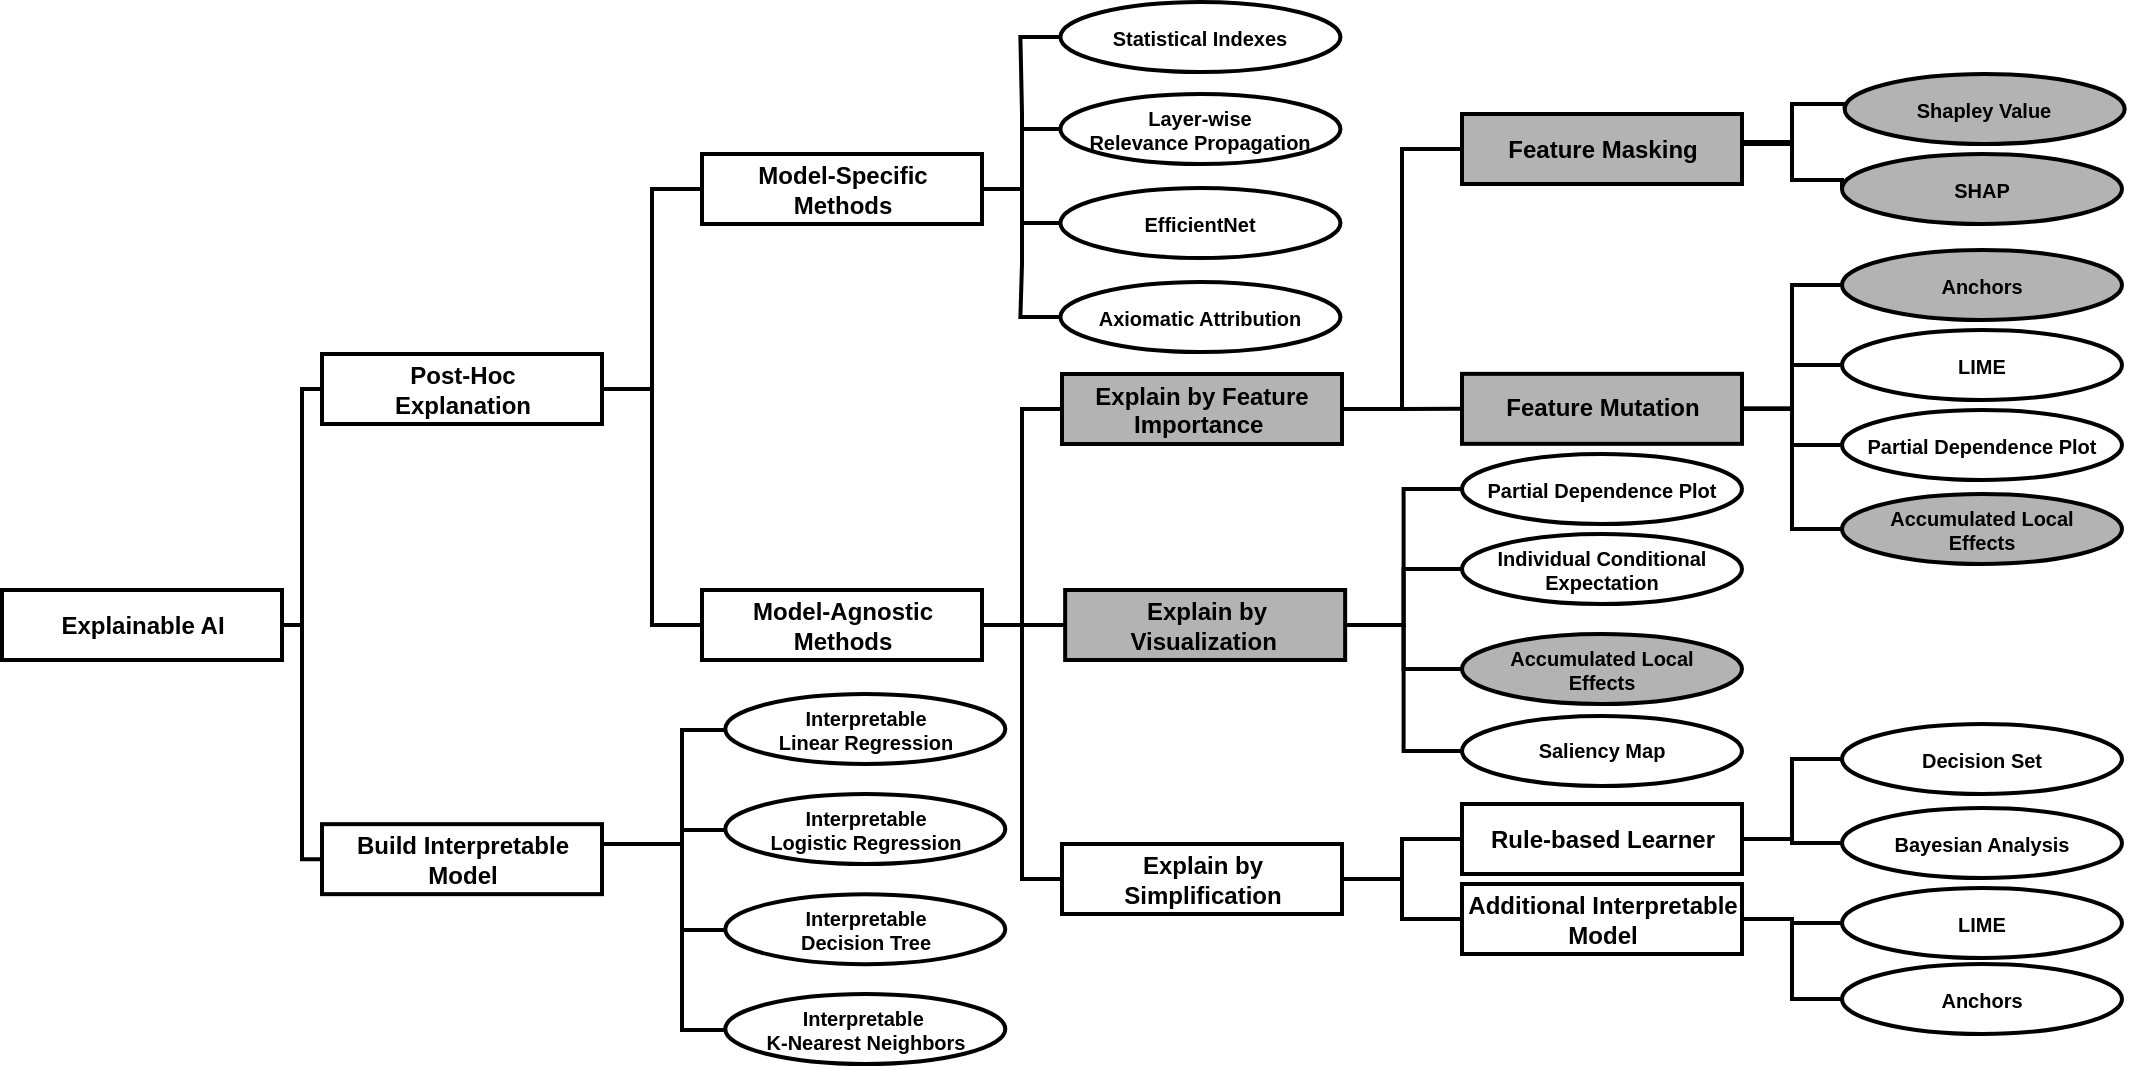 <mxfile scale="20" border="0">
    <diagram id="fUU3eTQK2Krqb0j5PKWN" name="Page-1">
        <mxGraphModel dx="286" dy="760" grid="1" gridSize="10" guides="1" tooltips="1" connect="1" arrows="1" fold="1" page="1" pageScale="1" pageWidth="827" pageHeight="1169" math="0" shadow="0">
            <root>
                <mxCell id="0"/>
                <mxCell id="1" parent="0"/>
                <mxCell id="xde6bj1MVYbyTkNECEby-103" value="Explainable AI" style="rounded=0;fontSize=12;html=1;strokeColor=default;strokeWidth=2;fillColor=none;fontStyle=1" parent="1" vertex="1">
                    <mxGeometry x="1040" y="538" width="140" height="35" as="geometry"/>
                </mxCell>
                <mxCell id="xde6bj1MVYbyTkNECEby-104" value="" style="rounded=0;orthogonalLoop=1;jettySize=auto;exitX=1;exitY=0.5;exitDx=0;exitDy=0;entryX=0;entryY=0.5;entryDx=0;entryDy=0;endArrow=none;endFill=0;fontSize=10;html=1;edgeStyle=orthogonalEdgeStyle;strokeColor=default;strokeWidth=2;fontStyle=1" parent="1" source="xde6bj1MVYbyTkNECEby-106" target="xde6bj1MVYbyTkNECEby-111" edge="1">
                    <mxGeometry relative="1" as="geometry"/>
                </mxCell>
                <mxCell id="xde6bj1MVYbyTkNECEby-105" value="" style="rounded=0;orthogonalLoop=1;jettySize=auto;exitX=1;exitY=0.5;exitDx=0;exitDy=0;entryX=0;entryY=0.5;entryDx=0;entryDy=0;endArrow=none;endFill=0;fontSize=10;html=1;edgeStyle=orthogonalEdgeStyle;fontStyle=1;strokeColor=default;strokeWidth=2;" parent="1" source="xde6bj1MVYbyTkNECEby-106" target="xde6bj1MVYbyTkNECEby-116" edge="1">
                    <mxGeometry relative="1" as="geometry"/>
                </mxCell>
                <mxCell id="xde6bj1MVYbyTkNECEby-106" value="Post-Hoc&lt;br&gt;Explanation" style="rounded=0;fontSize=12;html=1;strokeColor=default;strokeWidth=2;fillColor=none;fontStyle=1" parent="1" vertex="1">
                    <mxGeometry x="1200" y="420" width="140" height="35" as="geometry"/>
                </mxCell>
                <mxCell id="xde6bj1MVYbyTkNECEby-107" value="" style="rounded=0;orthogonalLoop=1;jettySize=auto;exitX=1;exitY=0.5;exitDx=0;exitDy=0;entryX=0;entryY=0.5;entryDx=0;entryDy=0;endArrow=none;endFill=0;fontSize=10;html=1;edgeStyle=orthogonalEdgeStyle;strokeColor=default;strokeWidth=2;fontStyle=1" parent="1" source="xde6bj1MVYbyTkNECEby-111" target="xde6bj1MVYbyTkNECEby-135" edge="1">
                    <mxGeometry relative="1" as="geometry"/>
                </mxCell>
                <mxCell id="xde6bj1MVYbyTkNECEby-108" value="" style="rounded=0;orthogonalLoop=1;jettySize=auto;exitX=1;exitY=0.5;exitDx=0;exitDy=0;entryX=0;entryY=0.5;entryDx=0;entryDy=0;endArrow=none;endFill=0;fontSize=10;html=1;edgeStyle=orthogonalEdgeStyle;strokeColor=default;strokeWidth=2;fontStyle=1" parent="1" source="xde6bj1MVYbyTkNECEby-111" target="xde6bj1MVYbyTkNECEby-136" edge="1">
                    <mxGeometry relative="1" as="geometry"/>
                </mxCell>
                <mxCell id="xde6bj1MVYbyTkNECEby-109" value="" style="rounded=0;orthogonalLoop=1;jettySize=auto;exitX=1;exitY=0.5;exitDx=0;exitDy=0;entryX=0;entryY=0.5;entryDx=0;entryDy=0;endArrow=none;endFill=0;fontSize=10;html=1;edgeStyle=orthogonalEdgeStyle;strokeColor=default;strokeWidth=2;fontStyle=1" parent="1" source="xde6bj1MVYbyTkNECEby-111" target="xde6bj1MVYbyTkNECEby-137" edge="1">
                    <mxGeometry relative="1" as="geometry"/>
                </mxCell>
                <mxCell id="xde6bj1MVYbyTkNECEby-110" value="" style="rounded=0;orthogonalLoop=1;jettySize=auto;exitX=1;exitY=0.5;exitDx=0;exitDy=0;entryX=0;entryY=0.5;entryDx=0;entryDy=0;endArrow=none;endFill=0;fontSize=10;html=1;edgeStyle=orthogonalEdgeStyle;strokeColor=default;strokeWidth=2;fontStyle=1" parent="1" source="xde6bj1MVYbyTkNECEby-111" target="xde6bj1MVYbyTkNECEby-138" edge="1">
                    <mxGeometry relative="1" as="geometry"/>
                </mxCell>
                <mxCell id="xde6bj1MVYbyTkNECEby-111" value="Model-Specific &lt;br&gt;Methods" style="rounded=0;fontSize=12;html=1;strokeColor=default;strokeWidth=2;fillColor=none;fontStyle=1" parent="1" vertex="1">
                    <mxGeometry x="1390" y="320" width="140" height="35" as="geometry"/>
                </mxCell>
                <mxCell id="xde6bj1MVYbyTkNECEby-112" value="Build Interpretable &lt;br&gt;Model" style="rounded=0;fontSize=12;html=1;strokeColor=default;strokeWidth=2;fillColor=none;fontStyle=1" parent="1" vertex="1">
                    <mxGeometry x="1200" y="655.08" width="140" height="35" as="geometry"/>
                </mxCell>
                <mxCell id="xde6bj1MVYbyTkNECEby-113" value="" style="rounded=0;orthogonalLoop=1;jettySize=auto;exitX=1;exitY=0.5;exitDx=0;exitDy=0;entryX=0;entryY=0.5;entryDx=0;entryDy=0;endArrow=none;endFill=0;fontSize=10;html=1;edgeStyle=orthogonalEdgeStyle;strokeColor=default;strokeWidth=2;fontStyle=1" parent="1" source="xde6bj1MVYbyTkNECEby-116" target="xde6bj1MVYbyTkNECEby-119" edge="1">
                    <mxGeometry relative="1" as="geometry"/>
                </mxCell>
                <mxCell id="xde6bj1MVYbyTkNECEby-114" value="" style="rounded=0;orthogonalLoop=1;jettySize=auto;exitX=1;exitY=0.5;exitDx=0;exitDy=0;entryX=0;entryY=0.5;entryDx=0;entryDy=0;endArrow=none;endFill=0;fontSize=10;html=1;edgeStyle=orthogonalEdgeStyle;strokeColor=default;strokeWidth=2;fontStyle=1" parent="1" source="xde6bj1MVYbyTkNECEby-116" target="xde6bj1MVYbyTkNECEby-117" edge="1">
                    <mxGeometry relative="1" as="geometry"/>
                </mxCell>
                <mxCell id="xde6bj1MVYbyTkNECEby-115" value="" style="rounded=0;orthogonalLoop=1;jettySize=auto;exitX=1;exitY=0.5;exitDx=0;exitDy=0;entryX=0;entryY=0.5;entryDx=0;entryDy=0;endArrow=none;endFill=0;fontSize=10;html=1;edgeStyle=orthogonalEdgeStyle;strokeColor=default;strokeWidth=2;fontStyle=1" parent="1" source="xde6bj1MVYbyTkNECEby-116" target="xde6bj1MVYbyTkNECEby-118" edge="1">
                    <mxGeometry relative="1" as="geometry"/>
                </mxCell>
                <mxCell id="xde6bj1MVYbyTkNECEby-116" value="Model-Agnostic &lt;br&gt;Methods" style="rounded=0;fontSize=12;html=1;strokeColor=default;strokeWidth=2;fillColor=none;fontStyle=1" parent="1" vertex="1">
                    <mxGeometry x="1390" y="538" width="140" height="35" as="geometry"/>
                </mxCell>
                <mxCell id="xde6bj1MVYbyTkNECEby-117" value="Explain by &lt;br&gt;Simplification" style="rounded=0;fontSize=12;html=1;strokeColor=default;strokeWidth=2;fillColor=none;fontStyle=1" parent="1" vertex="1">
                    <mxGeometry x="1570" y="665" width="140" height="35" as="geometry"/>
                </mxCell>
                <mxCell id="xde6bj1MVYbyTkNECEby-118" value="Explain by Feature &#10;Importance " style="rounded=0;fontSize=12;gradientColor=none;fillColor=#B3B3B3;fontStyle=1;labelBorderColor=none;labelBackgroundColor=none;strokeColor=default;strokeWidth=2;" parent="1" vertex="1">
                    <mxGeometry x="1570" y="430" width="140" height="35" as="geometry"/>
                </mxCell>
                <mxCell id="xde6bj1MVYbyTkNECEby-119" value="Explain by &lt;br&gt;Visualization&amp;nbsp;" style="rounded=0;fontSize=12;html=1;strokeColor=default;strokeWidth=2;fillColor=#B3B3B3;fontStyle=1" parent="1" vertex="1">
                    <mxGeometry x="1571.58" y="538" width="140" height="35" as="geometry"/>
                </mxCell>
                <mxCell id="xde6bj1MVYbyTkNECEby-121" value="" style="rounded=0;orthogonalLoop=1;jettySize=auto;exitX=1;exitY=0.5;exitDx=0;exitDy=0;entryX=0;entryY=0.5;entryDx=0;entryDy=0;endArrow=none;endFill=0;fontSize=10;html=1;edgeStyle=orthogonalEdgeStyle;strokeColor=default;strokeWidth=2;fontStyle=1" parent="1" source="xde6bj1MVYbyTkNECEby-122" target="xde6bj1MVYbyTkNECEby-144" edge="1">
                    <mxGeometry relative="1" as="geometry">
                        <Array as="points">
                            <mxPoint x="1935" y="315"/>
                            <mxPoint x="1935" y="333"/>
                        </Array>
                    </mxGeometry>
                </mxCell>
                <mxCell id="xde6bj1MVYbyTkNECEby-122" value="Feature Masking" style="rounded=0;fontSize=12;html=1;gradientColor=none;fillColor=#B3B3B3;fontStyle=1;labelBorderColor=none;labelBackgroundColor=none;strokeColor=default;strokeWidth=2;" parent="1" vertex="1">
                    <mxGeometry x="1770" y="300" width="140" height="35" as="geometry"/>
                </mxCell>
                <mxCell id="xde6bj1MVYbyTkNECEby-123" value="" style="rounded=0;orthogonalLoop=1;jettySize=auto;exitX=1;exitY=0.5;exitDx=0;exitDy=0;entryX=0;entryY=0.5;entryDx=0;entryDy=0;endArrow=none;endFill=0;fontSize=10;html=1;edgeStyle=orthogonalEdgeStyle;strokeColor=default;strokeWidth=2;fontStyle=1" parent="1" source="xde6bj1MVYbyTkNECEby-127" target="xde6bj1MVYbyTkNECEby-169" edge="1">
                    <mxGeometry relative="1" as="geometry"/>
                </mxCell>
                <mxCell id="xde6bj1MVYbyTkNECEby-124" value="" style="rounded=0;orthogonalLoop=1;jettySize=auto;exitX=1;exitY=0.5;exitDx=0;exitDy=0;entryX=0;entryY=0.5;entryDx=0;entryDy=0;endArrow=none;endFill=0;fontSize=10;html=1;edgeStyle=orthogonalEdgeStyle;strokeColor=default;strokeWidth=2;fontStyle=1" parent="1" source="xde6bj1MVYbyTkNECEby-127" target="xde6bj1MVYbyTkNECEby-170" edge="1">
                    <mxGeometry relative="1" as="geometry"/>
                </mxCell>
                <mxCell id="xde6bj1MVYbyTkNECEby-125" value="" style="rounded=0;orthogonalLoop=1;jettySize=auto;exitX=1;exitY=0.5;exitDx=0;exitDy=0;entryX=0;entryY=0.5;entryDx=0;entryDy=0;endArrow=none;endFill=0;fontSize=10;html=1;edgeStyle=orthogonalEdgeStyle;strokeColor=default;strokeWidth=2;fontStyle=1" parent="1" source="xde6bj1MVYbyTkNECEby-127" target="xde6bj1MVYbyTkNECEby-168" edge="1">
                    <mxGeometry relative="1" as="geometry"/>
                </mxCell>
                <mxCell id="Oa-64PtTGQfTfldu2vpg-88" style="rounded=0;orthogonalLoop=1;jettySize=auto;html=1;exitX=1;exitY=0.5;exitDx=0;exitDy=0;entryX=0;entryY=0.5;entryDx=0;entryDy=0;fontSize=12;edgeStyle=orthogonalEdgeStyle;endArrow=none;endFill=0;strokeColor=default;strokeWidth=2;fontStyle=1" parent="1" source="xde6bj1MVYbyTkNECEby-127" target="xde6bj1MVYbyTkNECEby-167" edge="1">
                    <mxGeometry relative="1" as="geometry"/>
                </mxCell>
                <mxCell id="xde6bj1MVYbyTkNECEby-127" value="Feature Mutation" style="rounded=0;fontSize=12;html=1;gradientColor=none;fillColor=#B3B3B3;fontStyle=1;labelBorderColor=none;labelBackgroundColor=none;strokeColor=default;strokeWidth=2;" parent="1" vertex="1">
                    <mxGeometry x="1770" y="429.92" width="140" height="35" as="geometry"/>
                </mxCell>
                <mxCell id="xde6bj1MVYbyTkNECEby-129" value="Rule-based Learner" style="rounded=0;fontSize=12;html=1;strokeColor=default;strokeWidth=2;fillColor=none;fontStyle=1" parent="1" vertex="1">
                    <mxGeometry x="1770" y="645" width="140" height="35" as="geometry"/>
                </mxCell>
                <mxCell id="xde6bj1MVYbyTkNECEby-135" value="Statistical Indexes" style="ellipse;whiteSpace=wrap;html=1;fontSize=10;fillColor=none;strokeColor=default;strokeWidth=2;fontStyle=1" parent="1" vertex="1">
                    <mxGeometry x="1569.22" y="244" width="140" height="35" as="geometry"/>
                </mxCell>
                <mxCell id="xde6bj1MVYbyTkNECEby-136" value="Layer-wise&lt;br style=&quot;font-size: 10px;&quot;&gt;Relevance Propagation " style="ellipse;whiteSpace=wrap;html=1;fontSize=10;fillColor=none;strokeColor=default;strokeWidth=2;fontStyle=1" parent="1" vertex="1">
                    <mxGeometry x="1569.21" y="290" width="140" height="35" as="geometry"/>
                </mxCell>
                <mxCell id="xde6bj1MVYbyTkNECEby-137" value="EfficientNet" style="ellipse;whiteSpace=wrap;html=1;fontSize=10;fillColor=none;strokeColor=default;strokeWidth=2;fontStyle=1" parent="1" vertex="1">
                    <mxGeometry x="1569.22" y="337" width="140" height="35" as="geometry"/>
                </mxCell>
                <mxCell id="xde6bj1MVYbyTkNECEby-138" value="Axiomatic Attribution" style="ellipse;whiteSpace=wrap;html=1;fontSize=10;fillColor=none;strokeColor=default;strokeWidth=2;fontStyle=1" parent="1" vertex="1">
                    <mxGeometry x="1569.21" y="384" width="140" height="35" as="geometry"/>
                </mxCell>
                <mxCell id="xde6bj1MVYbyTkNECEby-140" value="Decision Set" style="ellipse;whiteSpace=wrap;html=1;fontSize=10;strokeColor=default;strokeWidth=2;fillColor=none;fontStyle=1" parent="1" vertex="1">
                    <mxGeometry x="1960" y="605" width="140" height="35" as="geometry"/>
                </mxCell>
                <mxCell id="xde6bj1MVYbyTkNECEby-141" value="Bayesian Analysis" style="ellipse;whiteSpace=wrap;html=1;fontSize=10;strokeColor=default;strokeWidth=2;fillColor=none;fontStyle=1" parent="1" vertex="1">
                    <mxGeometry x="1960" y="647" width="140" height="35" as="geometry"/>
                </mxCell>
                <mxCell id="xde6bj1MVYbyTkNECEby-144" value="SHAP" style="ellipse;whiteSpace=wrap;html=1;fontSize=10;labelBackgroundColor=none;labelBorderColor=none;fontStyle=1;fillColor=#B3B3B3;strokeColor=default;strokeWidth=2;" parent="1" vertex="1">
                    <mxGeometry x="1960" y="320" width="140" height="35" as="geometry"/>
                </mxCell>
                <mxCell id="xde6bj1MVYbyTkNECEby-145" value="Additional Interpretable &lt;br&gt;Model" style="rounded=0;fontSize=12;html=1;strokeColor=default;strokeWidth=2;fillColor=none;fontStyle=1" parent="1" vertex="1">
                    <mxGeometry x="1770" y="685" width="140" height="35" as="geometry"/>
                </mxCell>
                <mxCell id="xde6bj1MVYbyTkNECEby-146" value="LIME" style="ellipse;whiteSpace=wrap;html=1;fontSize=10;strokeColor=default;strokeWidth=2;fillColor=none;fontStyle=1" parent="1" vertex="1">
                    <mxGeometry x="1960" y="687" width="140" height="35" as="geometry"/>
                </mxCell>
                <mxCell id="xde6bj1MVYbyTkNECEby-147" value="Anchors" style="ellipse;whiteSpace=wrap;html=1;fontSize=10;strokeColor=default;strokeWidth=2;fillColor=none;fontStyle=1" parent="1" vertex="1">
                    <mxGeometry x="1960" y="725" width="140" height="35" as="geometry"/>
                </mxCell>
                <mxCell id="xde6bj1MVYbyTkNECEby-148" value="" style="endArrow=none;fontFamily=Helvetica;fontSize=12;fontColor=default;entryX=0;entryY=0.5;entryDx=0;entryDy=0;exitX=1;exitY=0.5;exitDx=0;exitDy=0;rounded=0;html=1;edgeStyle=orthogonalEdgeStyle;strokeColor=default;strokeWidth=2;fontStyle=1" parent="1" source="xde6bj1MVYbyTkNECEby-103" target="xde6bj1MVYbyTkNECEby-106" edge="1">
                    <mxGeometry width="50" height="50" relative="1" as="geometry">
                        <mxPoint x="1180" y="450" as="sourcePoint"/>
                        <mxPoint x="1230" y="400" as="targetPoint"/>
                    </mxGeometry>
                </mxCell>
                <mxCell id="xde6bj1MVYbyTkNECEby-149" value="" style="endArrow=none;fontFamily=Helvetica;fontSize=12;fontColor=default;exitX=1;exitY=0.5;exitDx=0;exitDy=0;entryX=0;entryY=0.5;entryDx=0;entryDy=0;rounded=0;html=1;edgeStyle=orthogonalEdgeStyle;strokeColor=default;strokeWidth=2;fontStyle=1" parent="1" source="xde6bj1MVYbyTkNECEby-103" target="xde6bj1MVYbyTkNECEby-112" edge="1">
                    <mxGeometry width="50" height="50" relative="1" as="geometry">
                        <mxPoint x="1200" y="640" as="sourcePoint"/>
                        <mxPoint x="1250" y="590" as="targetPoint"/>
                    </mxGeometry>
                </mxCell>
                <mxCell id="xde6bj1MVYbyTkNECEby-150" value="" style="endArrow=none;fontFamily=Helvetica;fontSize=10;fontColor=default;entryX=0;entryY=0.5;entryDx=0;entryDy=0;exitX=1;exitY=0.5;exitDx=0;exitDy=0;rounded=0;html=1;edgeStyle=orthogonalEdgeStyle;strokeColor=default;strokeWidth=2;fontStyle=1" parent="1" source="xde6bj1MVYbyTkNECEby-112" target="105" edge="1">
                    <mxGeometry width="50" height="50" relative="1" as="geometry">
                        <mxPoint x="1320" y="650" as="sourcePoint"/>
                        <mxPoint x="1400" y="605" as="targetPoint"/>
                        <Array as="points">
                            <mxPoint x="1340" y="665"/>
                            <mxPoint x="1380" y="665"/>
                            <mxPoint x="1380" y="608"/>
                            <mxPoint x="1402" y="608"/>
                        </Array>
                    </mxGeometry>
                </mxCell>
                <mxCell id="xde6bj1MVYbyTkNECEby-152" value="" style="endArrow=none;fontFamily=Helvetica;fontSize=10;fontColor=default;exitX=1;exitY=0.5;exitDx=0;exitDy=0;rounded=0;html=1;edgeStyle=orthogonalEdgeStyle;strokeColor=default;strokeWidth=2;fontStyle=1;entryX=0;entryY=0.5;entryDx=0;entryDy=0;" parent="1" source="xde6bj1MVYbyTkNECEby-112" target="106" edge="1">
                    <mxGeometry width="50" height="50" relative="1" as="geometry">
                        <mxPoint x="1320" y="780" as="sourcePoint"/>
                        <mxPoint x="1400" y="655" as="targetPoint"/>
                        <Array as="points">
                            <mxPoint x="1340" y="665"/>
                            <mxPoint x="1380" y="665"/>
                            <mxPoint x="1380" y="658"/>
                            <mxPoint x="1402" y="658"/>
                        </Array>
                    </mxGeometry>
                </mxCell>
                <mxCell id="xde6bj1MVYbyTkNECEby-154" value="" style="endArrow=none;fontFamily=Helvetica;fontSize=10;fontColor=default;entryX=0;entryY=0.5;entryDx=0;entryDy=0;exitX=1;exitY=0.5;exitDx=0;exitDy=0;rounded=0;html=1;edgeStyle=orthogonalEdgeStyle;strokeColor=default;strokeWidth=2;fontStyle=1" parent="1" source="xde6bj1MVYbyTkNECEby-119" target="xde6bj1MVYbyTkNECEby-130" edge="1">
                    <mxGeometry width="50" height="50" relative="1" as="geometry">
                        <mxPoint x="1690" y="655" as="sourcePoint"/>
                        <mxPoint x="1740" y="605" as="targetPoint"/>
                    </mxGeometry>
                </mxCell>
                <mxCell id="xde6bj1MVYbyTkNECEby-155" value="" style="endArrow=none;fontFamily=Helvetica;fontSize=10;fontColor=default;entryX=0;entryY=0.5;entryDx=0;entryDy=0;exitX=1;exitY=0.5;exitDx=0;exitDy=0;rounded=0;html=1;edgeStyle=orthogonalEdgeStyle;strokeColor=default;strokeWidth=2;fontStyle=1" parent="1" source="xde6bj1MVYbyTkNECEby-119" target="xde6bj1MVYbyTkNECEby-139" edge="1">
                    <mxGeometry width="50" height="50" relative="1" as="geometry">
                        <mxPoint x="1670" y="745" as="sourcePoint"/>
                        <mxPoint x="1720" y="695" as="targetPoint"/>
                    </mxGeometry>
                </mxCell>
                <mxCell id="xde6bj1MVYbyTkNECEby-156" value="" style="endArrow=none;fontFamily=Helvetica;fontSize=10;fontColor=default;entryX=0;entryY=0.5;entryDx=0;entryDy=0;exitX=1;exitY=0.5;exitDx=0;exitDy=0;rounded=0;html=1;edgeStyle=orthogonalEdgeStyle;strokeColor=default;strokeWidth=2;fontStyle=1" parent="1" source="xde6bj1MVYbyTkNECEby-119" target="xde6bj1MVYbyTkNECEby-128" edge="1">
                    <mxGeometry width="50" height="50" relative="1" as="geometry">
                        <mxPoint x="1630" y="735" as="sourcePoint"/>
                        <mxPoint x="1680" y="685" as="targetPoint"/>
                    </mxGeometry>
                </mxCell>
                <mxCell id="xde6bj1MVYbyTkNECEby-157" value="" style="endArrow=none;fontFamily=Helvetica;fontSize=10;fontColor=default;entryX=0;entryY=0.5;entryDx=0;entryDy=0;exitX=1;exitY=0.5;exitDx=0;exitDy=0;rounded=0;html=1;edgeStyle=orthogonalEdgeStyle;strokeColor=default;strokeWidth=2;fontStyle=1" parent="1" source="xde6bj1MVYbyTkNECEby-119" target="xde6bj1MVYbyTkNECEby-143" edge="1">
                    <mxGeometry width="50" height="50" relative="1" as="geometry">
                        <mxPoint x="1660" y="745" as="sourcePoint"/>
                        <mxPoint x="1710" y="695" as="targetPoint"/>
                    </mxGeometry>
                </mxCell>
                <mxCell id="xde6bj1MVYbyTkNECEby-158" value="" style="endArrow=none;fontFamily=Helvetica;fontSize=10;fontColor=default;entryX=0;entryY=0.5;entryDx=0;entryDy=0;exitX=1;exitY=0.5;exitDx=0;exitDy=0;rounded=0;html=1;edgeStyle=orthogonalEdgeStyle;strokeColor=default;strokeWidth=2;fontStyle=1" parent="1" source="xde6bj1MVYbyTkNECEby-117" target="xde6bj1MVYbyTkNECEby-129" edge="1">
                    <mxGeometry width="50" height="50" relative="1" as="geometry">
                        <mxPoint x="1660" y="785" as="sourcePoint"/>
                        <mxPoint x="1710" y="735" as="targetPoint"/>
                    </mxGeometry>
                </mxCell>
                <mxCell id="xde6bj1MVYbyTkNECEby-159" value="" style="endArrow=none;fontFamily=Helvetica;fontSize=10;fontColor=default;entryX=0;entryY=0.5;entryDx=0;entryDy=0;exitX=1;exitY=0.5;exitDx=0;exitDy=0;rounded=0;html=1;edgeStyle=orthogonalEdgeStyle;strokeColor=default;strokeWidth=2;fontStyle=1" parent="1" source="xde6bj1MVYbyTkNECEby-129" target="xde6bj1MVYbyTkNECEby-140" edge="1">
                    <mxGeometry width="50" height="50" relative="1" as="geometry">
                        <mxPoint x="1670" y="775" as="sourcePoint"/>
                        <mxPoint x="1720" y="725" as="targetPoint"/>
                    </mxGeometry>
                </mxCell>
                <mxCell id="xde6bj1MVYbyTkNECEby-160" value="" style="endArrow=none;fontFamily=Helvetica;fontSize=10;fontColor=default;entryX=0;entryY=0.5;entryDx=0;entryDy=0;exitX=1;exitY=0.5;exitDx=0;exitDy=0;rounded=0;html=1;edgeStyle=orthogonalEdgeStyle;strokeColor=default;strokeWidth=2;fontStyle=1" parent="1" source="xde6bj1MVYbyTkNECEby-129" target="xde6bj1MVYbyTkNECEby-141" edge="1">
                    <mxGeometry width="50" height="50" relative="1" as="geometry">
                        <mxPoint x="1690" y="775" as="sourcePoint"/>
                        <mxPoint x="1740" y="725" as="targetPoint"/>
                    </mxGeometry>
                </mxCell>
                <mxCell id="xde6bj1MVYbyTkNECEby-161" value="" style="endArrow=none;fontFamily=Helvetica;fontSize=10;fontColor=default;entryX=0;entryY=0.5;entryDx=0;entryDy=0;exitX=1;exitY=0.5;exitDx=0;exitDy=0;rounded=0;html=1;edgeStyle=orthogonalEdgeStyle;strokeColor=default;strokeWidth=2;fontStyle=1" parent="1" source="xde6bj1MVYbyTkNECEby-117" target="xde6bj1MVYbyTkNECEby-145" edge="1">
                    <mxGeometry width="50" height="50" relative="1" as="geometry">
                        <mxPoint x="1640" y="775" as="sourcePoint"/>
                        <mxPoint x="1690" y="725" as="targetPoint"/>
                    </mxGeometry>
                </mxCell>
                <mxCell id="xde6bj1MVYbyTkNECEby-162" value="" style="endArrow=none;fontFamily=Helvetica;fontSize=10;fontColor=default;entryX=0;entryY=0.5;entryDx=0;entryDy=0;exitX=1;exitY=0.5;exitDx=0;exitDy=0;rounded=0;html=1;edgeStyle=orthogonalEdgeStyle;strokeColor=default;strokeWidth=2;fontStyle=1" parent="1" source="xde6bj1MVYbyTkNECEby-145" target="xde6bj1MVYbyTkNECEby-146" edge="1">
                    <mxGeometry width="50" height="50" relative="1" as="geometry">
                        <mxPoint x="1760" y="805" as="sourcePoint"/>
                        <mxPoint x="1810" y="755" as="targetPoint"/>
                    </mxGeometry>
                </mxCell>
                <mxCell id="xde6bj1MVYbyTkNECEby-163" value="" style="endArrow=none;fontFamily=Helvetica;fontSize=10;fontColor=default;entryX=0;entryY=0.5;entryDx=0;entryDy=0;exitX=1;exitY=0.5;exitDx=0;exitDy=0;rounded=0;html=1;edgeStyle=orthogonalEdgeStyle;strokeColor=default;strokeWidth=2;fontStyle=1" parent="1" source="xde6bj1MVYbyTkNECEby-145" target="xde6bj1MVYbyTkNECEby-147" edge="1">
                    <mxGeometry width="50" height="50" relative="1" as="geometry">
                        <mxPoint x="1700" y="785" as="sourcePoint"/>
                        <mxPoint x="1750" y="735" as="targetPoint"/>
                    </mxGeometry>
                </mxCell>
                <mxCell id="xde6bj1MVYbyTkNECEby-164" value="" style="endArrow=none;fontFamily=Helvetica;fontSize=10;fontColor=default;entryX=0;entryY=0.5;entryDx=0;entryDy=0;exitX=1;exitY=0.5;exitDx=0;exitDy=0;rounded=0;html=1;edgeStyle=orthogonalEdgeStyle;strokeColor=default;strokeWidth=2;fontStyle=1" parent="1" source="xde6bj1MVYbyTkNECEby-118" target="xde6bj1MVYbyTkNECEby-122" edge="1">
                    <mxGeometry width="50" height="50" relative="1" as="geometry">
                        <mxPoint x="1650" y="430" as="sourcePoint"/>
                        <mxPoint x="1700" y="380" as="targetPoint"/>
                    </mxGeometry>
                </mxCell>
                <mxCell id="xde6bj1MVYbyTkNECEby-165" value="" style="endArrow=none;fontFamily=Helvetica;fontSize=10;fontColor=default;entryX=0;entryY=0.5;entryDx=0;entryDy=0;exitX=1;exitY=0.5;exitDx=0;exitDy=0;rounded=0;html=1;edgeStyle=orthogonalEdgeStyle;strokeColor=default;strokeWidth=2;fontStyle=1" parent="1" source="xde6bj1MVYbyTkNECEby-118" target="xde6bj1MVYbyTkNECEby-127" edge="1">
                    <mxGeometry width="50" height="50" relative="1" as="geometry">
                        <mxPoint x="1650" y="470" as="sourcePoint"/>
                        <mxPoint x="1700" y="420" as="targetPoint"/>
                    </mxGeometry>
                </mxCell>
                <mxCell id="xde6bj1MVYbyTkNECEby-167" value="Accumulated Local &lt;br style=&quot;font-size: 10px;&quot;&gt;Effects" style="ellipse;whiteSpace=wrap;html=1;fontSize=10;labelBackgroundColor=none;labelBorderColor=none;fontStyle=1;fillColor=#B3B3B3;strokeColor=default;strokeWidth=2;" parent="1" vertex="1">
                    <mxGeometry x="1960" y="490" width="140" height="35" as="geometry"/>
                </mxCell>
                <mxCell id="xde6bj1MVYbyTkNECEby-168" value="Partial Dependence Plot" style="ellipse;whiteSpace=wrap;html=1;fontSize=10;labelBackgroundColor=none;labelBorderColor=none;strokeColor=default;strokeWidth=2;fillColor=none;fontStyle=1" parent="1" vertex="1">
                    <mxGeometry x="1960" y="448" width="140" height="35" as="geometry"/>
                </mxCell>
                <mxCell id="xde6bj1MVYbyTkNECEby-169" value="Anchors" style="ellipse;whiteSpace=wrap;html=1;fontSize=10;labelBackgroundColor=none;labelBorderColor=none;fontStyle=1;fillColor=#B3B3B3;strokeColor=default;strokeWidth=2;" parent="1" vertex="1">
                    <mxGeometry x="1960" y="368" width="140" height="35" as="geometry"/>
                </mxCell>
                <mxCell id="xde6bj1MVYbyTkNECEby-170" value="LIME" style="ellipse;whiteSpace=wrap;html=1;fontSize=10;strokeColor=default;strokeWidth=2;fillColor=none;fontStyle=1" parent="1" vertex="1">
                    <mxGeometry x="1960" y="408" width="140" height="35" as="geometry"/>
                </mxCell>
                <mxCell id="xde6bj1MVYbyTkNECEby-128" value="Accumulated Local &lt;br style=&quot;font-size: 10px;&quot;&gt;Effects" style="ellipse;whiteSpace=wrap;html=1;fontSize=10;fontStyle=1;fillColor=#B3B3B3;strokeColor=default;strokeWidth=2;" parent="1" vertex="1">
                    <mxGeometry x="1770" y="560" width="140" height="35" as="geometry"/>
                </mxCell>
                <mxCell id="xde6bj1MVYbyTkNECEby-130" value="Partial Dependence Plot" style="ellipse;whiteSpace=wrap;html=1;fontSize=10;strokeColor=default;strokeWidth=2;fillColor=none;fontStyle=1" parent="1" vertex="1">
                    <mxGeometry x="1770" y="470" width="140" height="35" as="geometry"/>
                </mxCell>
                <mxCell id="xde6bj1MVYbyTkNECEby-139" value="Individual Conditional &lt;br style=&quot;font-size: 10px;&quot;&gt;Expectation" style="ellipse;whiteSpace=wrap;html=1;fontSize=10;strokeColor=default;strokeWidth=2;fillColor=none;fontStyle=1" parent="1" vertex="1">
                    <mxGeometry x="1770" y="510" width="140" height="35" as="geometry"/>
                </mxCell>
                <mxCell id="xde6bj1MVYbyTkNECEby-143" value="Saliency Map" style="ellipse;whiteSpace=wrap;html=1;fontSize=10;strokeColor=default;strokeWidth=2;fillColor=none;fontStyle=1" parent="1" vertex="1">
                    <mxGeometry x="1770" y="600.99" width="140" height="35" as="geometry"/>
                </mxCell>
                <mxCell id="86" value="&lt;span style=&quot;font-size: 10px;&quot;&gt;Shapley Value&lt;/span&gt;" style="ellipse;whiteSpace=wrap;html=1;fontSize=10;labelBackgroundColor=none;labelBorderColor=none;fontStyle=1;fillColor=#B3B3B3;strokeColor=default;strokeWidth=2;" parent="1" vertex="1">
                    <mxGeometry x="1961.34" y="280" width="140" height="35" as="geometry"/>
                </mxCell>
                <mxCell id="90" value="" style="rounded=0;orthogonalLoop=1;jettySize=auto;exitX=1;exitY=0.5;exitDx=0;exitDy=0;entryX=0;entryY=0.5;entryDx=0;entryDy=0;endArrow=none;endFill=0;fontSize=10;html=1;edgeStyle=orthogonalEdgeStyle;strokeColor=default;strokeWidth=2;fontStyle=1" parent="1" target="86" edge="1">
                    <mxGeometry relative="1" as="geometry">
                        <mxPoint x="1910.157" y="313.99" as="sourcePoint"/>
                        <mxPoint x="1960.0" y="331.982" as="targetPoint"/>
                        <Array as="points">
                            <mxPoint x="1935" y="314"/>
                            <mxPoint x="1935" y="295"/>
                        </Array>
                    </mxGeometry>
                </mxCell>
                <mxCell id="98" value="" style="endArrow=none;fontFamily=Helvetica;fontSize=10;fontColor=default;rounded=0;html=1;edgeStyle=orthogonalEdgeStyle;entryX=0;entryY=0.5;entryDx=0;entryDy=0;exitX=1;exitY=0.5;exitDx=0;exitDy=0;strokeColor=default;strokeWidth=2;fontStyle=1" edge="1" parent="1" source="xde6bj1MVYbyTkNECEby-112" target="107">
                    <mxGeometry width="50" height="50" relative="1" as="geometry">
                        <mxPoint x="1360" y="670" as="sourcePoint"/>
                        <mxPoint x="1401.65" y="705.98" as="targetPoint"/>
                        <Array as="points">
                            <mxPoint x="1340" y="665"/>
                            <mxPoint x="1380" y="665"/>
                            <mxPoint x="1380" y="708"/>
                            <mxPoint x="1402" y="708"/>
                        </Array>
                    </mxGeometry>
                </mxCell>
                <mxCell id="99" value="" style="endArrow=none;fontFamily=Helvetica;fontSize=10;fontColor=default;rounded=0;html=1;edgeStyle=orthogonalEdgeStyle;entryX=0;entryY=0.5;entryDx=0;entryDy=0;exitX=1;exitY=0.5;exitDx=0;exitDy=0;strokeColor=default;strokeWidth=2;fontStyle=1" edge="1" parent="1" source="xde6bj1MVYbyTkNECEby-112" target="108">
                    <mxGeometry width="50" height="50" relative="1" as="geometry">
                        <mxPoint x="1369.212" y="674.961" as="sourcePoint"/>
                        <mxPoint x="1400" y="755" as="targetPoint"/>
                        <Array as="points">
                            <mxPoint x="1340" y="665"/>
                            <mxPoint x="1380" y="665"/>
                            <mxPoint x="1380" y="758"/>
                            <mxPoint x="1402" y="758"/>
                        </Array>
                    </mxGeometry>
                </mxCell>
                <mxCell id="105" value="&lt;div style=&quot;font-size: 10px;&quot;&gt;Interpretable&lt;/div&gt;&lt;div style=&quot;font-size: 10px;&quot;&gt;Linear Regression&lt;/div&gt;" style="ellipse;whiteSpace=wrap;html=1;fontSize=10;strokeColor=default;strokeWidth=2;fillColor=none;fontStyle=1" vertex="1" parent="1">
                    <mxGeometry x="1401.65" y="590" width="140" height="35" as="geometry"/>
                </mxCell>
                <mxCell id="106" value="&lt;font face=&quot;helvetica&quot; style=&quot;font-size: 10px;&quot;&gt;Interpretable &lt;br style=&quot;font-size: 10px;&quot;&gt;Logistic Regression&lt;/font&gt;" style="ellipse;whiteSpace=wrap;html=1;fontSize=10;strokeColor=default;strokeWidth=2;fillColor=none;fontStyle=1" vertex="1" parent="1">
                    <mxGeometry x="1401.65" y="640" width="140" height="35" as="geometry"/>
                </mxCell>
                <mxCell id="107" value="&lt;font style=&quot;font-size: 10px;&quot;&gt;&lt;span style=&quot;font-family: helvetica; font-size: 10px;&quot;&gt;Interpretable&lt;/span&gt;&lt;br style=&quot;font-family: helvetica; font-size: 10px;&quot;&gt;&lt;/font&gt;&lt;span style=&quot;font-size: 10px&quot;&gt;Decision Tree&lt;/span&gt;" style="ellipse;whiteSpace=wrap;html=1;fontSize=10;strokeColor=default;strokeWidth=2;fillColor=none;fontStyle=1" vertex="1" parent="1">
                    <mxGeometry x="1401.65" y="690.08" width="140" height="35" as="geometry"/>
                </mxCell>
                <mxCell id="108" value="&lt;font style=&quot;font-size: 10px&quot;&gt;&lt;font face=&quot;helvetica&quot; style=&quot;font-size: 10px&quot;&gt;Interpretable&lt;/font&gt;&amp;nbsp;&lt;br&gt;&lt;/font&gt;&lt;span style=&quot;font-size: 10px&quot;&gt;K-Nearest Neighbors&lt;/span&gt;" style="ellipse;whiteSpace=wrap;html=1;fontSize=10;strokeColor=default;strokeWidth=2;fillColor=none;fontStyle=1" vertex="1" parent="1">
                    <mxGeometry x="1401.65" y="740" width="140" height="35" as="geometry"/>
                </mxCell>
            </root>
        </mxGraphModel>
    </diagram>
</mxfile>